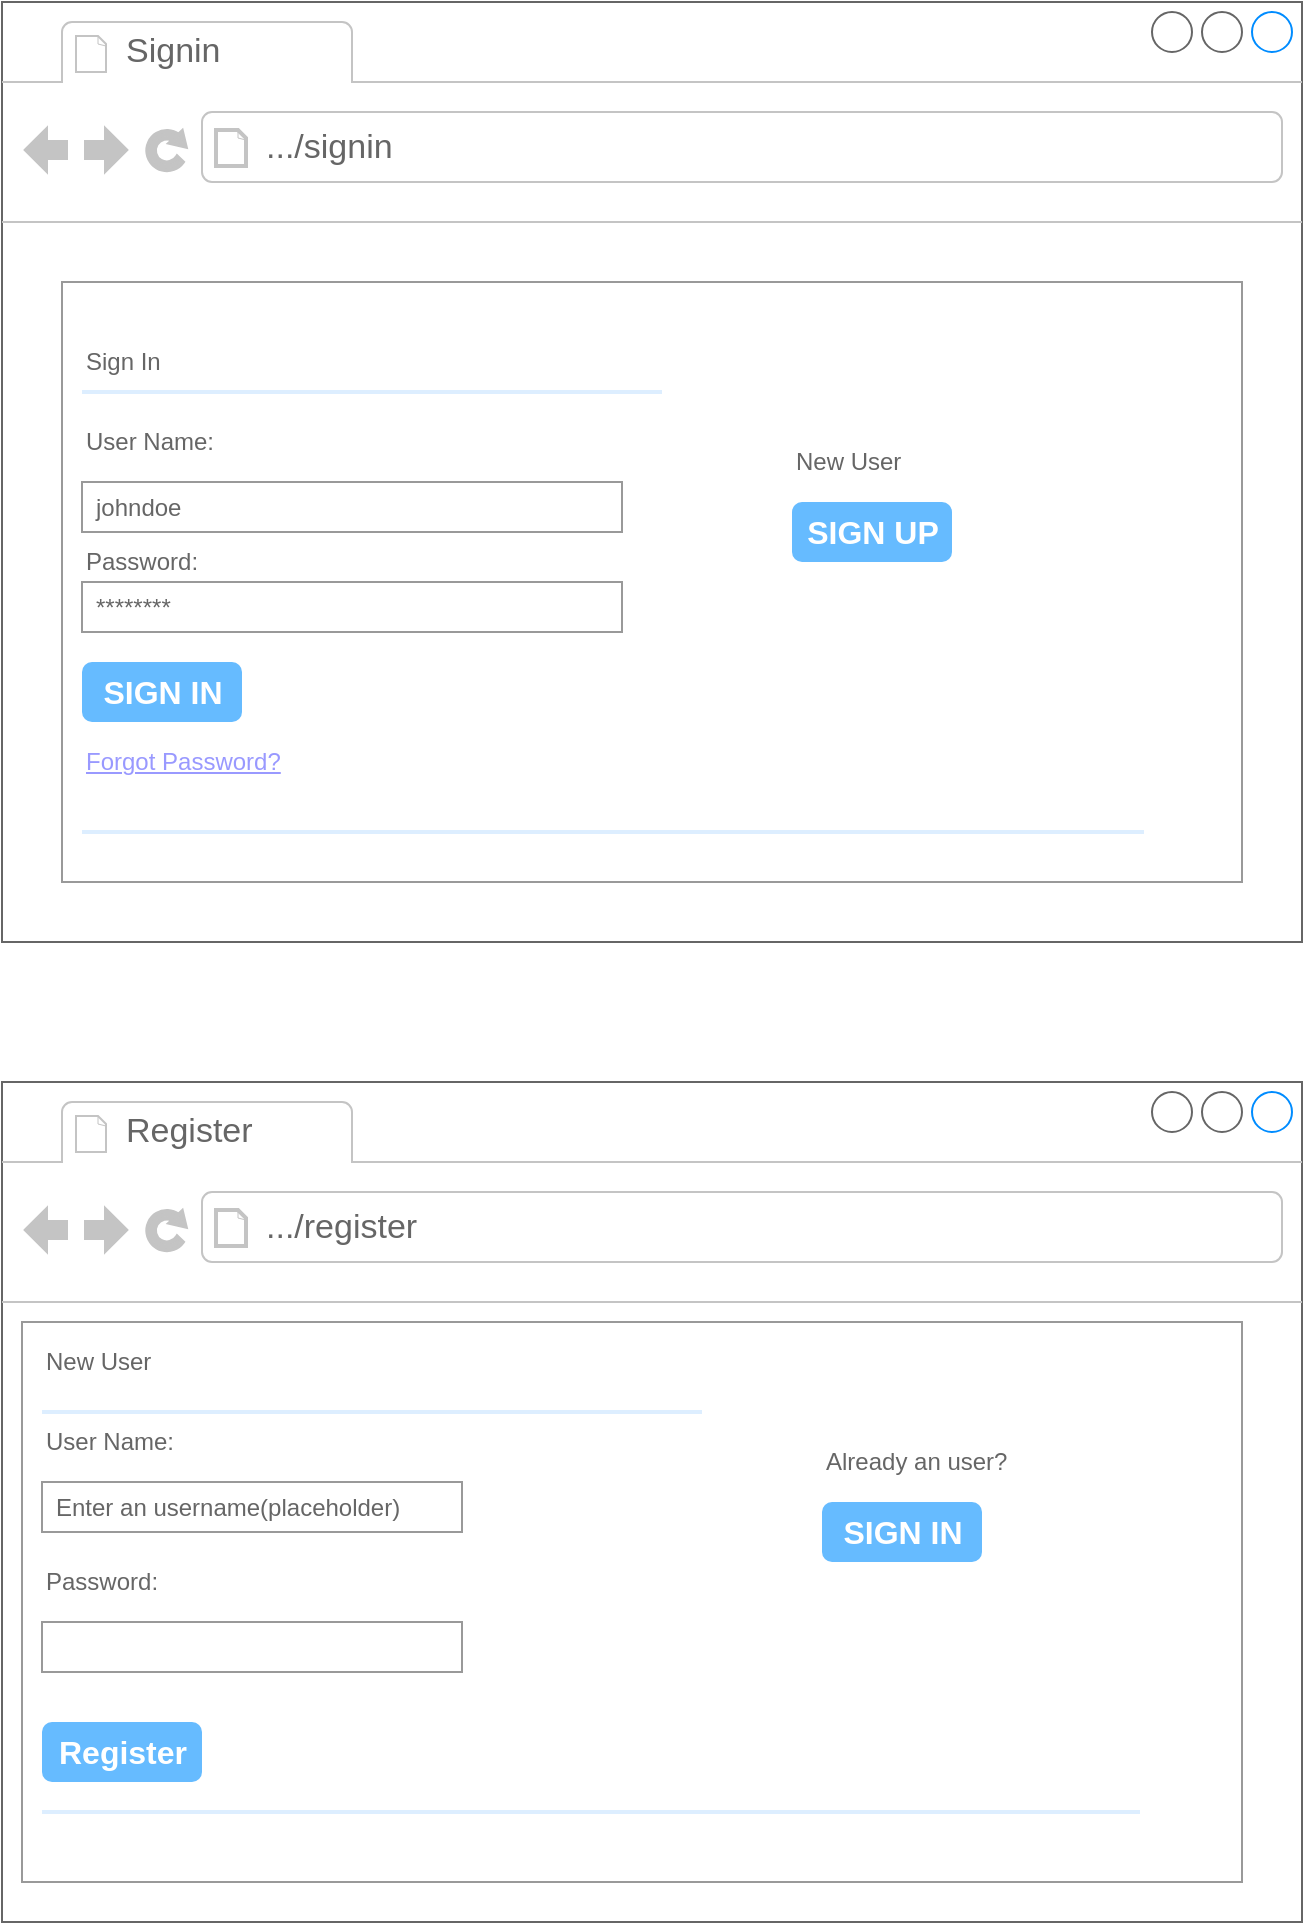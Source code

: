 <mxfile version="13.9.3" type="github"><diagram id="psyXYSLrFYLHZRGSuuEQ" name="Page-1"><mxGraphModel dx="830" dy="595" grid="1" gridSize="10" guides="1" tooltips="1" connect="1" arrows="1" fold="1" page="1" pageScale="1" pageWidth="850" pageHeight="1100" math="0" shadow="0"><root><mxCell id="0"/><mxCell id="1" parent="0"/><mxCell id="r0MApONVeReygoeqY2F1-2" value="" style="endArrow=none;html=1;" edge="1" parent="1"><mxGeometry width="50" height="50" relative="1" as="geometry"><mxPoint x="30" y="80" as="sourcePoint"/><mxPoint x="30" y="80.0" as="targetPoint"/></mxGeometry></mxCell><mxCell id="r0MApONVeReygoeqY2F1-19" value="" style="strokeWidth=1;shadow=0;dashed=0;align=center;html=1;shape=mxgraph.mockup.containers.browserWindow;rSize=0;strokeColor=#666666;strokeColor2=#008cff;strokeColor3=#c4c4c4;mainText=,;recursiveResize=0;" vertex="1" parent="1"><mxGeometry x="30" y="40" width="650" height="470" as="geometry"/></mxCell><mxCell id="r0MApONVeReygoeqY2F1-20" value="Signin" style="strokeWidth=1;shadow=0;dashed=0;align=center;html=1;shape=mxgraph.mockup.containers.anchor;fontSize=17;fontColor=#666666;align=left;" vertex="1" parent="r0MApONVeReygoeqY2F1-19"><mxGeometry x="60" y="12" width="110" height="26" as="geometry"/></mxCell><mxCell id="r0MApONVeReygoeqY2F1-21" value=".../signin" style="strokeWidth=1;shadow=0;dashed=0;align=center;html=1;shape=mxgraph.mockup.containers.anchor;rSize=0;fontSize=17;fontColor=#666666;align=left;" vertex="1" parent="r0MApONVeReygoeqY2F1-19"><mxGeometry x="130" y="60" width="250" height="26" as="geometry"/></mxCell><mxCell id="r0MApONVeReygoeqY2F1-22" value="" style="strokeWidth=1;shadow=0;dashed=0;align=center;html=1;shape=mxgraph.mockup.forms.rrect;rSize=0;strokeColor=#999999;fillColor=#ffffff;" vertex="1" parent="r0MApONVeReygoeqY2F1-19"><mxGeometry x="30" y="140" width="590" height="300" as="geometry"/></mxCell><mxCell id="r0MApONVeReygoeqY2F1-23" value="Sign In" style="strokeWidth=1;shadow=0;dashed=0;align=center;html=1;shape=mxgraph.mockup.forms.anchor;fontSize=12;fontColor=#666666;align=left;resizeWidth=1;spacingLeft=0;" vertex="1" parent="r0MApONVeReygoeqY2F1-22"><mxGeometry width="295" height="20" relative="1" as="geometry"><mxPoint x="10" y="30" as="offset"/></mxGeometry></mxCell><mxCell id="r0MApONVeReygoeqY2F1-24" value="" style="shape=line;strokeColor=#ddeeff;strokeWidth=2;html=1;resizeWidth=1;" vertex="1" parent="r0MApONVeReygoeqY2F1-22"><mxGeometry width="290" height="10" relative="1" as="geometry"><mxPoint x="10" y="50" as="offset"/></mxGeometry></mxCell><mxCell id="r0MApONVeReygoeqY2F1-25" value="User Name:" style="strokeWidth=1;shadow=0;dashed=0;align=center;html=1;shape=mxgraph.mockup.forms.anchor;fontSize=12;fontColor=#666666;align=left;resizeWidth=1;spacingLeft=0;" vertex="1" parent="r0MApONVeReygoeqY2F1-22"><mxGeometry width="295" height="20" relative="1" as="geometry"><mxPoint x="10" y="70" as="offset"/></mxGeometry></mxCell><mxCell id="r0MApONVeReygoeqY2F1-26" value="johndoe" style="strokeWidth=1;shadow=0;dashed=0;align=center;html=1;shape=mxgraph.mockup.forms.rrect;rSize=0;strokeColor=#999999;fontColor=#666666;align=left;spacingLeft=5;resizeWidth=1;" vertex="1" parent="r0MApONVeReygoeqY2F1-22"><mxGeometry width="270" height="25" relative="1" as="geometry"><mxPoint x="10" y="100" as="offset"/></mxGeometry></mxCell><mxCell id="r0MApONVeReygoeqY2F1-27" value="Password:" style="strokeWidth=1;shadow=0;dashed=0;align=center;html=1;shape=mxgraph.mockup.forms.anchor;fontSize=12;fontColor=#666666;align=left;resizeWidth=1;spacingLeft=0;" vertex="1" parent="r0MApONVeReygoeqY2F1-22"><mxGeometry width="295" height="20" relative="1" as="geometry"><mxPoint x="10" y="130" as="offset"/></mxGeometry></mxCell><mxCell id="r0MApONVeReygoeqY2F1-28" value="********" style="strokeWidth=1;shadow=0;dashed=0;align=center;html=1;shape=mxgraph.mockup.forms.rrect;rSize=0;strokeColor=#999999;fontColor=#666666;align=left;spacingLeft=5;resizeWidth=1;" vertex="1" parent="r0MApONVeReygoeqY2F1-22"><mxGeometry width="270" height="25" relative="1" as="geometry"><mxPoint x="10" y="150" as="offset"/></mxGeometry></mxCell><mxCell id="r0MApONVeReygoeqY2F1-29" value="SIGN IN" style="strokeWidth=1;shadow=0;dashed=0;align=center;html=1;shape=mxgraph.mockup.forms.rrect;rSize=5;strokeColor=none;fontColor=#ffffff;fillColor=#66bbff;fontSize=16;fontStyle=1;" vertex="1" parent="r0MApONVeReygoeqY2F1-22"><mxGeometry y="1" width="80" height="30" relative="1" as="geometry"><mxPoint x="10" y="-110" as="offset"/></mxGeometry></mxCell><mxCell id="r0MApONVeReygoeqY2F1-30" value="Forgot Password?" style="strokeWidth=1;shadow=0;dashed=0;align=center;html=1;shape=mxgraph.mockup.forms.anchor;fontSize=12;fontColor=#9999ff;align=left;spacingLeft=0;fontStyle=4;resizeWidth=1;" vertex="1" parent="r0MApONVeReygoeqY2F1-22"><mxGeometry y="1" width="260" height="20" relative="1" as="geometry"><mxPoint x="10" y="-70" as="offset"/></mxGeometry></mxCell><mxCell id="r0MApONVeReygoeqY2F1-31" value="" style="shape=line;strokeColor=#ddeeff;strokeWidth=2;html=1;resizeWidth=1;" vertex="1" parent="r0MApONVeReygoeqY2F1-22"><mxGeometry y="1" width="531" height="10" relative="1" as="geometry"><mxPoint x="10" y="-30" as="offset"/></mxGeometry></mxCell><mxCell id="r0MApONVeReygoeqY2F1-32" value="New User" style="strokeWidth=1;shadow=0;dashed=0;align=center;html=1;shape=mxgraph.mockup.forms.anchor;fontSize=12;fontColor=#666666;align=left;spacingLeft=0;resizeWidth=1;" vertex="1" parent="r0MApONVeReygoeqY2F1-22"><mxGeometry y="1" width="190" height="20" relative="1" as="geometry"><mxPoint x="365" y="-220" as="offset"/></mxGeometry></mxCell><mxCell id="r0MApONVeReygoeqY2F1-33" value="SIGN UP" style="strokeWidth=1;shadow=0;dashed=0;align=center;html=1;shape=mxgraph.mockup.forms.rrect;rSize=5;strokeColor=none;fontColor=#ffffff;fillColor=#66bbff;fontSize=16;fontStyle=1;" vertex="1" parent="r0MApONVeReygoeqY2F1-22"><mxGeometry y="1" width="80" height="30" relative="1" as="geometry"><mxPoint x="365" y="-190" as="offset"/></mxGeometry></mxCell><mxCell id="r0MApONVeReygoeqY2F1-34" value="" style="strokeWidth=1;shadow=0;dashed=0;align=center;html=1;shape=mxgraph.mockup.containers.browserWindow;rSize=0;strokeColor=#666666;strokeColor2=#008cff;strokeColor3=#c4c4c4;mainText=,;recursiveResize=0;" vertex="1" parent="1"><mxGeometry x="30" y="580" width="650" height="420" as="geometry"/></mxCell><mxCell id="r0MApONVeReygoeqY2F1-35" value="Register" style="strokeWidth=1;shadow=0;dashed=0;align=center;html=1;shape=mxgraph.mockup.containers.anchor;fontSize=17;fontColor=#666666;align=left;" vertex="1" parent="r0MApONVeReygoeqY2F1-34"><mxGeometry x="60" y="12" width="110" height="26" as="geometry"/></mxCell><mxCell id="r0MApONVeReygoeqY2F1-36" value=".../register" style="strokeWidth=1;shadow=0;dashed=0;align=center;html=1;shape=mxgraph.mockup.containers.anchor;rSize=0;fontSize=17;fontColor=#666666;align=left;" vertex="1" parent="r0MApONVeReygoeqY2F1-34"><mxGeometry x="130" y="60" width="250" height="26" as="geometry"/></mxCell><mxCell id="r0MApONVeReygoeqY2F1-37" value="" style="strokeWidth=1;shadow=0;dashed=0;align=center;html=1;shape=mxgraph.mockup.forms.rrect;rSize=0;strokeColor=#999999;fillColor=#ffffff;" vertex="1" parent="r0MApONVeReygoeqY2F1-34"><mxGeometry x="10" y="120" width="610" height="280" as="geometry"/></mxCell><mxCell id="r0MApONVeReygoeqY2F1-38" value="New User" style="strokeWidth=1;shadow=0;dashed=0;align=center;html=1;shape=mxgraph.mockup.forms.anchor;fontSize=12;fontColor=#666666;align=left;resizeWidth=1;spacingLeft=0;" vertex="1" parent="r0MApONVeReygoeqY2F1-37"><mxGeometry width="305" height="20" relative="1" as="geometry"><mxPoint x="10" y="10" as="offset"/></mxGeometry></mxCell><mxCell id="r0MApONVeReygoeqY2F1-39" value="" style="shape=line;strokeColor=#ddeeff;strokeWidth=2;html=1;resizeWidth=1;" vertex="1" parent="r0MApONVeReygoeqY2F1-37"><mxGeometry width="330" height="10" relative="1" as="geometry"><mxPoint x="10" y="40" as="offset"/></mxGeometry></mxCell><mxCell id="r0MApONVeReygoeqY2F1-40" value="User Name:" style="strokeWidth=1;shadow=0;dashed=0;align=center;html=1;shape=mxgraph.mockup.forms.anchor;fontSize=12;fontColor=#666666;align=left;resizeWidth=1;spacingLeft=0;" vertex="1" parent="r0MApONVeReygoeqY2F1-37"><mxGeometry width="305" height="20" relative="1" as="geometry"><mxPoint x="10" y="50" as="offset"/></mxGeometry></mxCell><mxCell id="r0MApONVeReygoeqY2F1-41" value="Enter an username(placeholder)" style="strokeWidth=1;shadow=0;dashed=0;align=center;html=1;shape=mxgraph.mockup.forms.rrect;rSize=0;strokeColor=#999999;fontColor=#666666;align=left;spacingLeft=5;resizeWidth=1;" vertex="1" parent="r0MApONVeReygoeqY2F1-37"><mxGeometry width="210" height="25" relative="1" as="geometry"><mxPoint x="10" y="80" as="offset"/></mxGeometry></mxCell><mxCell id="r0MApONVeReygoeqY2F1-42" value="Password:" style="strokeWidth=1;shadow=0;dashed=0;align=center;html=1;shape=mxgraph.mockup.forms.anchor;fontSize=12;fontColor=#666666;align=left;resizeWidth=1;spacingLeft=0;" vertex="1" parent="r0MApONVeReygoeqY2F1-37"><mxGeometry width="305" height="20" relative="1" as="geometry"><mxPoint x="10" y="120" as="offset"/></mxGeometry></mxCell><mxCell id="r0MApONVeReygoeqY2F1-43" value="" style="strokeWidth=1;shadow=0;dashed=0;align=center;html=1;shape=mxgraph.mockup.forms.rrect;rSize=0;strokeColor=#999999;fontColor=#666666;align=left;spacingLeft=5;resizeWidth=1;" vertex="1" parent="r0MApONVeReygoeqY2F1-37"><mxGeometry width="210" height="25" relative="1" as="geometry"><mxPoint x="10" y="150" as="offset"/></mxGeometry></mxCell><mxCell id="r0MApONVeReygoeqY2F1-44" value="Register" style="strokeWidth=1;shadow=0;dashed=0;align=center;html=1;shape=mxgraph.mockup.forms.rrect;rSize=5;strokeColor=none;fontColor=#ffffff;fillColor=#66bbff;fontSize=16;fontStyle=1;" vertex="1" parent="r0MApONVeReygoeqY2F1-37"><mxGeometry y="1" width="80" height="30" relative="1" as="geometry"><mxPoint x="10" y="-80" as="offset"/></mxGeometry></mxCell><mxCell id="r0MApONVeReygoeqY2F1-46" value="" style="shape=line;strokeColor=#ddeeff;strokeWidth=2;html=1;resizeWidth=1;" vertex="1" parent="r0MApONVeReygoeqY2F1-37"><mxGeometry y="1" width="549.0" height="10" relative="1" as="geometry"><mxPoint x="10" y="-40" as="offset"/></mxGeometry></mxCell><mxCell id="r0MApONVeReygoeqY2F1-47" value="Already an user?" style="strokeWidth=1;shadow=0;dashed=0;align=center;html=1;shape=mxgraph.mockup.forms.anchor;fontSize=12;fontColor=#666666;align=left;spacingLeft=0;resizeWidth=1;" vertex="1" parent="r0MApONVeReygoeqY2F1-37"><mxGeometry y="1" width="170" height="20" relative="1" as="geometry"><mxPoint x="400" y="-220" as="offset"/></mxGeometry></mxCell><mxCell id="r0MApONVeReygoeqY2F1-48" value="SIGN IN" style="strokeWidth=1;shadow=0;dashed=0;align=center;html=1;shape=mxgraph.mockup.forms.rrect;rSize=5;strokeColor=none;fontColor=#ffffff;fillColor=#66bbff;fontSize=16;fontStyle=1;" vertex="1" parent="r0MApONVeReygoeqY2F1-37"><mxGeometry y="1" width="80" height="30" relative="1" as="geometry"><mxPoint x="400" y="-190" as="offset"/></mxGeometry></mxCell></root></mxGraphModel></diagram></mxfile>